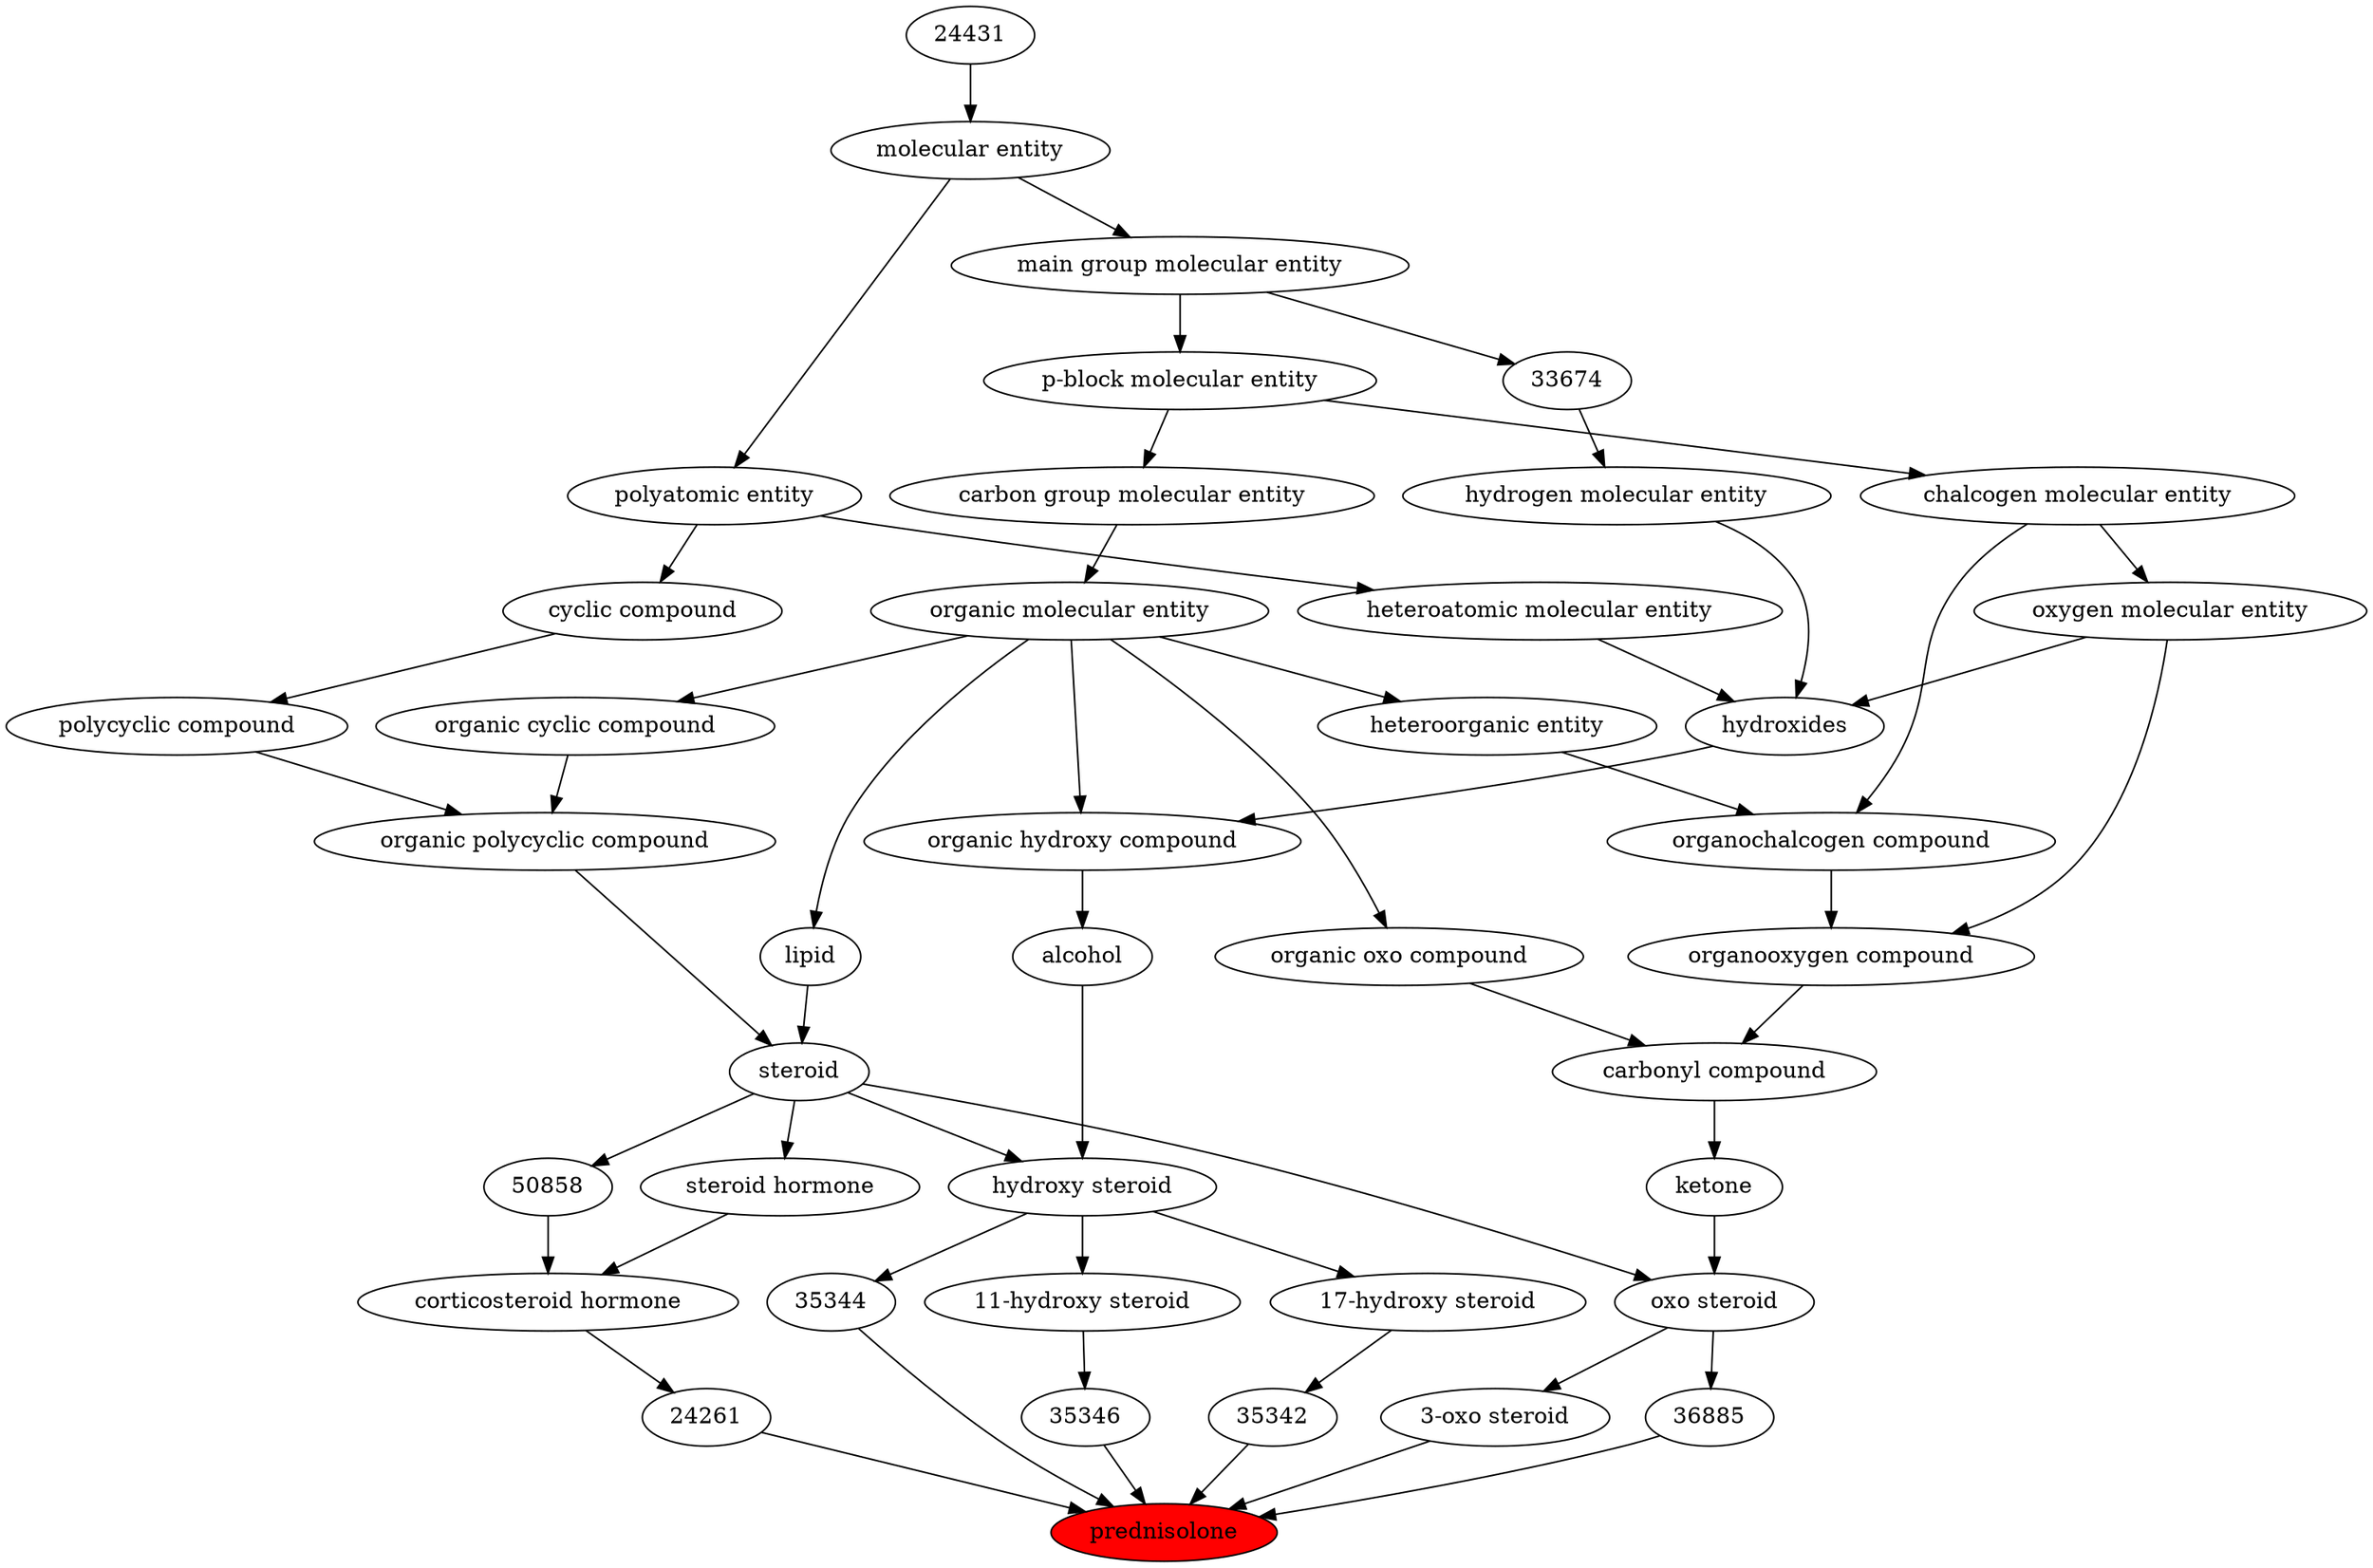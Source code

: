 digraph tree{ 
8378 [label="prednisolone" fillcolor=red style=filled]
24261 -> 8378
47788 -> 8378
35346 -> 8378
35344 -> 8378
35342 -> 8378
36885 -> 8378
24261 [label="24261"]
36699 -> 24261
47788 [label="3-oxo steroid"]
35789 -> 47788
35346 [label="35346"]
36841 -> 35346
35344 [label="35344"]
35350 -> 35344
35342 [label="35342"]
36838 -> 35342
36885 [label="36885"]
35789 -> 36885
36699 [label="corticosteroid hormone"]
26764 -> 36699
50858 -> 36699
35789 [label="oxo steroid"]
17087 -> 35789
35341 -> 35789
36841 [label="11-hydroxy steroid"]
35350 -> 36841
35350 [label="hydroxy steroid"]
30879 -> 35350
35341 -> 35350
36838 [label="17-hydroxy steroid"]
35350 -> 36838
26764 [label="steroid hormone"]
35341 -> 26764
50858 [label="50858"]
35341 -> 50858
17087 [label="ketone"]
36586 -> 17087
35341 [label="steroid"]
51958 -> 35341
18059 -> 35341
30879 [label="alcohol"]
33822 -> 30879
36586 [label="carbonyl compound"]
36587 -> 36586
36963 -> 36586
51958 [label="organic polycyclic compound"]
33832 -> 51958
33635 -> 51958
18059 [label="lipid"]
50860 -> 18059
33822 [label="organic hydroxy compound"]
24651 -> 33822
50860 -> 33822
36587 [label="organic oxo compound"]
50860 -> 36587
36963 [label="organooxygen compound"]
36962 -> 36963
25806 -> 36963
33832 [label="organic cyclic compound"]
50860 -> 33832
33635 [label="polycyclic compound"]
33595 -> 33635
50860 [label="organic molecular entity"]
33582 -> 50860
24651 [label="hydroxides"]
25806 -> 24651
33608 -> 24651
37577 -> 24651
36962 [label="organochalcogen compound"]
33285 -> 36962
33304 -> 36962
25806 [label="oxygen molecular entity"]
33304 -> 25806
33595 [label="cyclic compound"]
36357 -> 33595
33582 [label="carbon group molecular entity"]
33675 -> 33582
33608 [label="hydrogen molecular entity"]
33674 -> 33608
37577 [label="heteroatomic molecular entity"]
36357 -> 37577
33285 [label="heteroorganic entity"]
50860 -> 33285
33304 [label="chalcogen molecular entity"]
33675 -> 33304
36357 [label="polyatomic entity"]
23367 -> 36357
33675 [label="p-block molecular entity"]
33579 -> 33675
33674 [label="33674"]
33579 -> 33674
23367 [label="molecular entity"]
24431 -> 23367
33579 [label="main group molecular entity"]
23367 -> 33579
24431 [label="24431"]
}